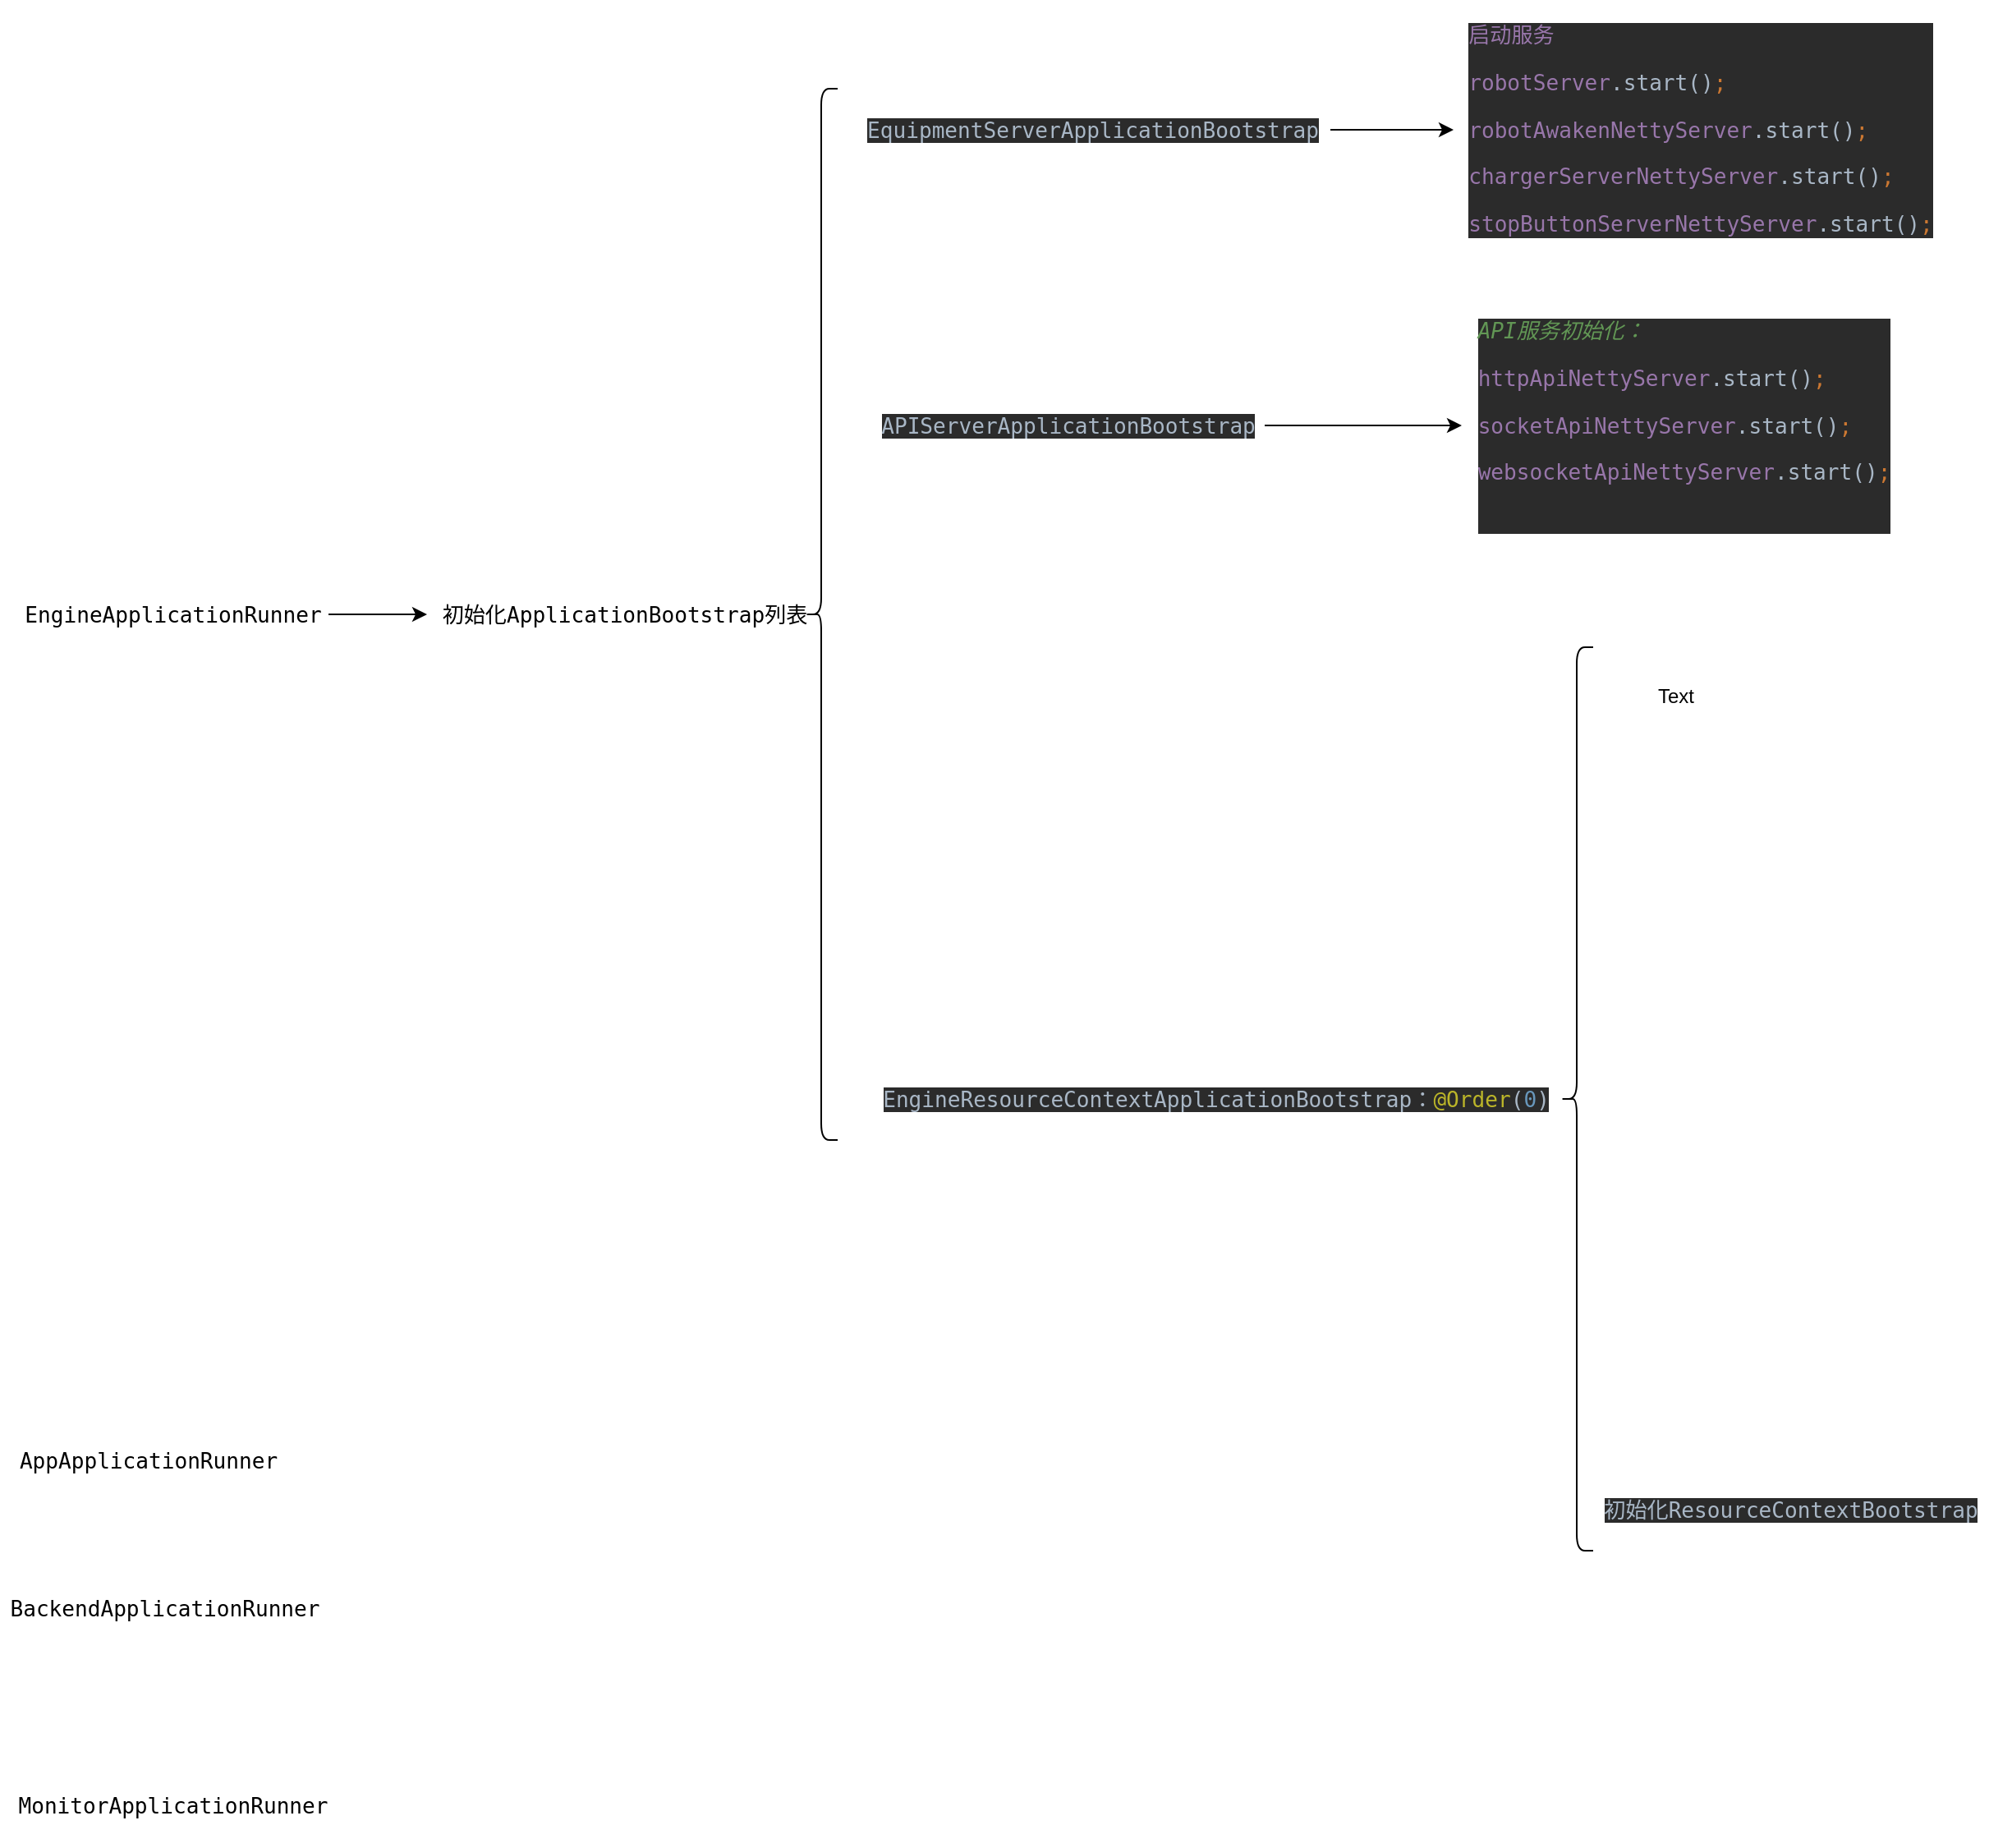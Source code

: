 <mxfile version="18.0.2" type="github">
  <diagram id="OLMWlwrW4MGCZe-kZoSg" name="Page-1">
    <mxGraphModel dx="944" dy="1789" grid="1" gridSize="10" guides="1" tooltips="1" connect="1" arrows="1" fold="1" page="1" pageScale="1" pageWidth="827" pageHeight="1169" math="0" shadow="0">
      <root>
        <mxCell id="0" />
        <mxCell id="1" parent="0" />
        <mxCell id="CVgzSgo_RLQxOmuJQFXY-9" value="" style="edgeStyle=orthogonalEdgeStyle;rounded=0;orthogonalLoop=1;jettySize=auto;html=1;fontColor=#000000;" parent="1" source="CVgzSgo_RLQxOmuJQFXY-4" target="CVgzSgo_RLQxOmuJQFXY-8" edge="1">
          <mxGeometry relative="1" as="geometry" />
        </mxCell>
        <mxCell id="CVgzSgo_RLQxOmuJQFXY-4" value="&lt;pre style=&quot;text-align: start; font-family: &amp;quot;JetBrains Mono&amp;quot;, monospace; font-size: 9.8pt;&quot;&gt;&lt;span style=&quot;background-color: rgb(255, 255, 255);&quot;&gt;EngineApplicationRunner&lt;/span&gt;&lt;/pre&gt;" style="text;html=1;align=center;verticalAlign=middle;resizable=0;points=[];autosize=1;strokeColor=none;fillColor=none;" parent="1" vertex="1">
          <mxGeometry x="110" y="185" width="190" height="50" as="geometry" />
        </mxCell>
        <mxCell id="CVgzSgo_RLQxOmuJQFXY-5" value="&lt;pre style=&quot;text-align: start; font-family: &amp;quot;JetBrains Mono&amp;quot;, monospace; font-size: 9.8pt;&quot;&gt;&lt;pre style=&quot;font-family: &amp;quot;JetBrains Mono&amp;quot;, monospace; font-size: 9.8pt;&quot;&gt;&lt;span style=&quot;background-color: rgb(255, 255, 255);&quot;&gt;AppApplicationRunner&lt;/span&gt;&lt;/pre&gt;&lt;/pre&gt;" style="text;html=1;align=center;verticalAlign=middle;resizable=0;points=[];autosize=1;strokeColor=none;fillColor=none;" parent="1" vertex="1">
          <mxGeometry x="105" y="700" width="170" height="50" as="geometry" />
        </mxCell>
        <mxCell id="CVgzSgo_RLQxOmuJQFXY-6" value="&lt;pre style=&quot;text-align: start; font-family: &amp;quot;JetBrains Mono&amp;quot;, monospace; font-size: 9.8pt;&quot;&gt;BackendApplicationRunner&lt;br&gt;&lt;/pre&gt;" style="text;html=1;align=center;verticalAlign=middle;resizable=0;points=[];autosize=1;strokeColor=none;fillColor=none;" parent="1" vertex="1">
          <mxGeometry x="100" y="790" width="200" height="50" as="geometry" />
        </mxCell>
        <mxCell id="CVgzSgo_RLQxOmuJQFXY-7" value="&lt;pre style=&quot;text-align: start; font-family: &amp;quot;JetBrains Mono&amp;quot;, monospace; font-size: 9.8pt;&quot;&gt;MonitorApplicationRunner&lt;br&gt;&lt;/pre&gt;" style="text;html=1;align=center;verticalAlign=middle;resizable=0;points=[];autosize=1;strokeColor=none;fillColor=none;" parent="1" vertex="1">
          <mxGeometry x="105" y="910" width="200" height="50" as="geometry" />
        </mxCell>
        <mxCell id="CVgzSgo_RLQxOmuJQFXY-8" value="&lt;pre style=&quot;text-align: start; font-family: &amp;quot;JetBrains Mono&amp;quot;, monospace; font-size: 9.8pt;&quot;&gt;&lt;pre style=&quot;font-family: &amp;quot;JetBrains Mono&amp;quot;, monospace; font-size: 9.8pt;&quot;&gt;&lt;span style=&quot;background-color: rgb(255, 255, 255);&quot;&gt;初始化&lt;span style=&quot;font-size: 9.8pt;&quot;&gt;ApplicationBootstrap列表&lt;/span&gt;&lt;/span&gt;&lt;/pre&gt;&lt;/pre&gt;" style="text;html=1;align=center;verticalAlign=middle;resizable=0;points=[];autosize=1;strokeColor=none;fillColor=none;fontColor=#000000;" parent="1" vertex="1">
          <mxGeometry x="360" y="185" width="240" height="50" as="geometry" />
        </mxCell>
        <mxCell id="CVgzSgo_RLQxOmuJQFXY-10" value="" style="shape=curlyBracket;whiteSpace=wrap;html=1;rounded=1;labelBackgroundColor=#FFFFFF;fontColor=#000000;" parent="1" vertex="1">
          <mxGeometry x="590" y="-110" width="20" height="640" as="geometry" />
        </mxCell>
        <mxCell id="CVgzSgo_RLQxOmuJQFXY-17" value="" style="edgeStyle=orthogonalEdgeStyle;rounded=0;orthogonalLoop=1;jettySize=auto;html=1;fontColor=#000000;" parent="1" source="CVgzSgo_RLQxOmuJQFXY-11" target="CVgzSgo_RLQxOmuJQFXY-16" edge="1">
          <mxGeometry relative="1" as="geometry" />
        </mxCell>
        <mxCell id="CVgzSgo_RLQxOmuJQFXY-11" value="&lt;pre style=&quot;text-align: start; background-color: rgb(43, 43, 43); color: rgb(169, 183, 198); font-family: &amp;quot;JetBrains Mono&amp;quot;, monospace; font-size: 9.8pt;&quot;&gt;EquipmentServerApplicationBootstrap&lt;/pre&gt;" style="text;html=1;align=center;verticalAlign=middle;resizable=0;points=[];autosize=1;strokeColor=none;fillColor=none;fontColor=#000000;" parent="1" vertex="1">
          <mxGeometry x="620" y="-110" width="290" height="50" as="geometry" />
        </mxCell>
        <mxCell id="CVgzSgo_RLQxOmuJQFXY-12" value="&lt;pre style=&quot;text-align: start; background-color: rgb(43, 43, 43); color: rgb(169, 183, 198); font-family: &amp;quot;JetBrains Mono&amp;quot;, monospace; font-size: 9.8pt;&quot;&gt;EngineResourceContextApplicationBootstrap：&lt;span style=&quot;font-size: 9.8pt; color: rgb(187, 181, 41);&quot;&gt;@Order&lt;/span&gt;&lt;span style=&quot;font-size: 9.8pt;&quot;&gt;(&lt;/span&gt;&lt;span style=&quot;font-size: 9.8pt; color: rgb(104, 151, 187);&quot;&gt;0&lt;/span&gt;&lt;span style=&quot;font-size: 9.8pt;&quot;&gt;)&lt;/span&gt;&lt;/pre&gt;" style="text;html=1;align=center;verticalAlign=middle;resizable=0;points=[];autosize=1;strokeColor=none;fillColor=none;fontColor=#000000;" parent="1" vertex="1">
          <mxGeometry x="630" y="480" width="420" height="50" as="geometry" />
        </mxCell>
        <mxCell id="CVgzSgo_RLQxOmuJQFXY-15" value="" style="edgeStyle=orthogonalEdgeStyle;rounded=0;orthogonalLoop=1;jettySize=auto;html=1;fontColor=#000000;" parent="1" source="CVgzSgo_RLQxOmuJQFXY-13" target="CVgzSgo_RLQxOmuJQFXY-14" edge="1">
          <mxGeometry relative="1" as="geometry" />
        </mxCell>
        <mxCell id="CVgzSgo_RLQxOmuJQFXY-13" value="&lt;pre style=&quot;text-align: start; background-color: rgb(43, 43, 43); color: rgb(169, 183, 198); font-family: &amp;quot;JetBrains Mono&amp;quot;, monospace; font-size: 9.8pt;&quot;&gt;APIServerApplicationBootstrap&lt;/pre&gt;" style="text;html=1;align=center;verticalAlign=middle;resizable=0;points=[];autosize=1;strokeColor=none;fillColor=none;fontColor=#000000;" parent="1" vertex="1">
          <mxGeometry x="630" y="70" width="240" height="50" as="geometry" />
        </mxCell>
        <mxCell id="CVgzSgo_RLQxOmuJQFXY-14" value="&lt;pre style=&quot;text-align: start; background-color: rgb(43, 43, 43); color: rgb(169, 183, 198); font-family: &amp;quot;JetBrains Mono&amp;quot;, monospace; font-size: 9.8pt;&quot;&gt;&lt;pre style=&quot;font-family: &amp;quot;JetBrains Mono&amp;quot;, monospace; font-size: 9.8pt;&quot;&gt;&lt;span style=&quot;color: rgb(98, 151, 85); font-style: italic;&quot;&gt;API服务初始化：&lt;/span&gt;&lt;/pre&gt;&lt;pre style=&quot;font-family: &amp;quot;JetBrains Mono&amp;quot;, monospace; font-size: 9.8pt;&quot;&gt;&lt;span style=&quot;font-size: 9.8pt; color: rgb(152, 118, 170);&quot;&gt;httpApiNettyServer&lt;/span&gt;&lt;span style=&quot;font-size: 9.8pt;&quot;&gt;.start()&lt;/span&gt;&lt;span style=&quot;font-size: 9.8pt; color: rgb(204, 120, 50);&quot;&gt;;&lt;/span&gt;&lt;/pre&gt;&lt;pre style=&quot;font-family: &amp;quot;JetBrains Mono&amp;quot;, monospace; font-size: 9.8pt;&quot;&gt;&lt;span style=&quot;font-size: 9.8pt; color: rgb(152, 118, 170);&quot;&gt;socketApiNettyServer&lt;/span&gt;&lt;span style=&quot;font-size: 9.8pt;&quot;&gt;.start()&lt;/span&gt;&lt;span style=&quot;font-size: 9.8pt; color: rgb(204, 120, 50);&quot;&gt;;&lt;/span&gt;&lt;/pre&gt;&lt;pre style=&quot;font-family: &amp;quot;JetBrains Mono&amp;quot;, monospace; font-size: 9.8pt;&quot;&gt;&lt;span style=&quot;color: rgb(152, 118, 170);&quot;&gt;websocketApiNettyServer&lt;/span&gt;.start()&lt;span style=&quot;color: rgb(204, 120, 50);&quot;&gt;;&lt;/span&gt;&lt;/pre&gt;&lt;pre style=&quot;font-family: &amp;quot;JetBrains Mono&amp;quot;, monospace; font-size: 9.8pt;&quot;&gt;&lt;br&gt;&lt;/pre&gt;&lt;/pre&gt;" style="text;html=1;align=center;verticalAlign=middle;resizable=0;points=[];autosize=1;strokeColor=none;fillColor=none;fontColor=#000000;" parent="1" vertex="1">
          <mxGeometry x="990" y="20" width="270" height="150" as="geometry" />
        </mxCell>
        <mxCell id="CVgzSgo_RLQxOmuJQFXY-16" value="&lt;pre style=&quot;text-align: start; background-color: rgb(43, 43, 43); color: rgb(169, 183, 198); font-family: &amp;quot;JetBrains Mono&amp;quot;, monospace; font-size: 9.8pt;&quot;&gt;&lt;pre style=&quot;font-family: &amp;quot;JetBrains Mono&amp;quot;, monospace; font-size: 9.8pt;&quot;&gt;&lt;span style=&quot;color: rgb(152, 118, 170);&quot;&gt;启动服务&lt;/span&gt;&lt;/pre&gt;&lt;pre style=&quot;font-family: &amp;quot;JetBrains Mono&amp;quot;, monospace; font-size: 9.8pt;&quot;&gt;&lt;span style=&quot;color: rgb(152, 118, 170);&quot;&gt;robotServer&lt;/span&gt;.start()&lt;span style=&quot;color: rgb(204, 120, 50);&quot;&gt;;&lt;/span&gt;&lt;/pre&gt;&lt;pre style=&quot;font-family: &amp;quot;JetBrains Mono&amp;quot;, monospace; font-size: 9.8pt;&quot;&gt;&lt;span style=&quot;color: rgb(152, 118, 170);&quot;&gt;robotAwakenNettyServer&lt;/span&gt;.start()&lt;span style=&quot;color: rgb(204, 120, 50);&quot;&gt;;&lt;/span&gt;&lt;/pre&gt;&lt;pre style=&quot;font-family: &amp;quot;JetBrains Mono&amp;quot;, monospace; font-size: 9.8pt;&quot;&gt;&lt;span style=&quot;color: rgb(152, 118, 170);&quot;&gt;chargerServerNettyServer&lt;/span&gt;.start()&lt;span style=&quot;color: rgb(204, 120, 50);&quot;&gt;;&lt;/span&gt;&lt;/pre&gt;&lt;pre style=&quot;font-family: &amp;quot;JetBrains Mono&amp;quot;, monospace; font-size: 9.8pt;&quot;&gt;&lt;span style=&quot;color: rgb(152, 118, 170);&quot;&gt;stopButtonServerNettyServer&lt;/span&gt;.start()&lt;span style=&quot;color: rgb(204, 120, 50);&quot;&gt;;&lt;/span&gt;&lt;/pre&gt;&lt;/pre&gt;" style="text;html=1;align=center;verticalAlign=middle;resizable=0;points=[];autosize=1;strokeColor=none;fillColor=none;fontColor=#000000;" parent="1" vertex="1">
          <mxGeometry x="985" y="-160" width="300" height="150" as="geometry" />
        </mxCell>
        <mxCell id="CVgzSgo_RLQxOmuJQFXY-20" value="" style="shape=curlyBracket;whiteSpace=wrap;html=1;rounded=1;labelBackgroundColor=#FFFFFF;fontColor=#000000;size=0.5;" parent="1" vertex="1">
          <mxGeometry x="1050" y="230" width="20" height="550" as="geometry" />
        </mxCell>
        <mxCell id="dCXnAdBvSb_dh4sdJ40b-1" value="Text" style="text;html=1;align=center;verticalAlign=middle;resizable=0;points=[];autosize=1;strokeColor=none;fillColor=none;" vertex="1" parent="1">
          <mxGeometry x="1100" y="250" width="40" height="20" as="geometry" />
        </mxCell>
        <mxCell id="dCXnAdBvSb_dh4sdJ40b-2" value="&lt;pre style=&quot;text-align: start; background-color: rgb(43, 43, 43); color: rgb(169, 183, 198); font-family: &amp;quot;JetBrains Mono&amp;quot;, monospace; font-size: 9.8pt;&quot;&gt;初始化ResourceContextBootstrap&lt;/pre&gt;" style="text;html=1;align=center;verticalAlign=middle;resizable=0;points=[];autosize=1;strokeColor=none;fillColor=none;" vertex="1" parent="1">
          <mxGeometry x="1070" y="730" width="240" height="50" as="geometry" />
        </mxCell>
      </root>
    </mxGraphModel>
  </diagram>
</mxfile>
